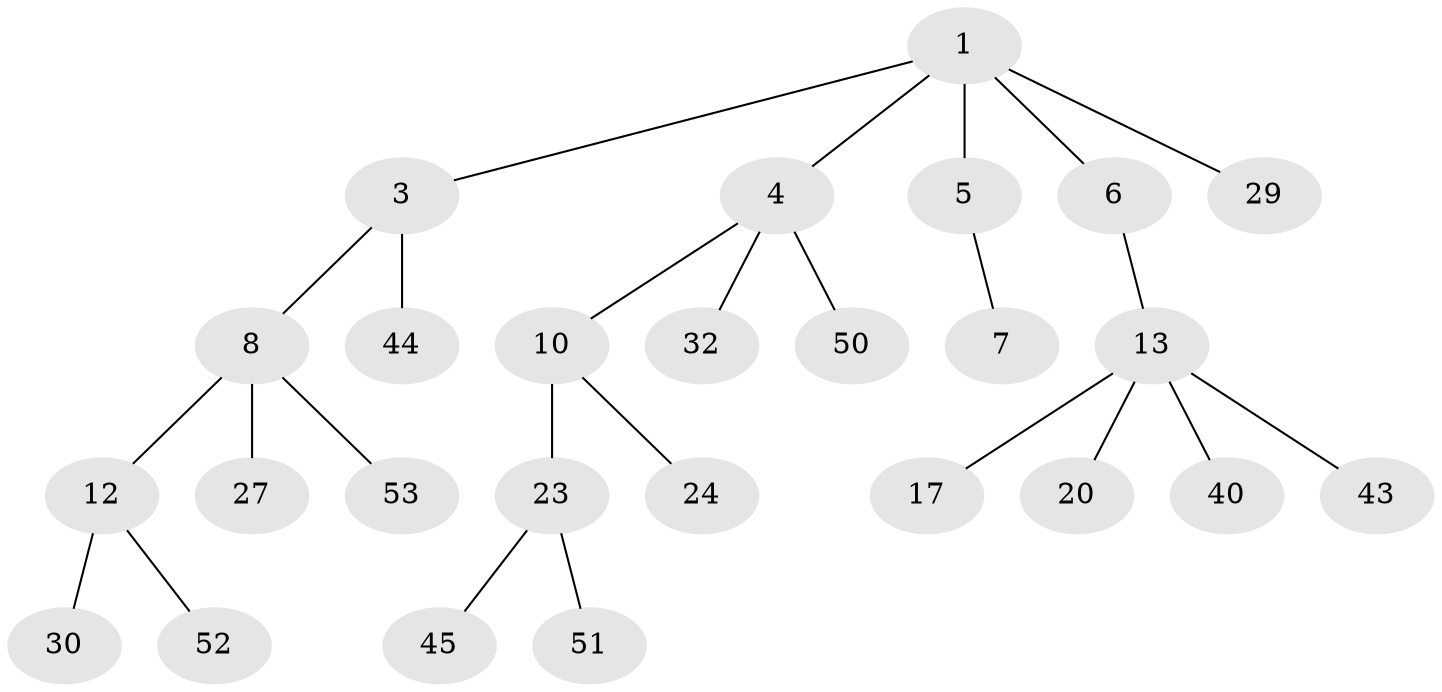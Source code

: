// original degree distribution, {2: 0.24528301886792453, 6: 0.05660377358490566, 4: 0.018867924528301886, 3: 0.11320754716981132, 5: 0.03773584905660377, 1: 0.5283018867924528}
// Generated by graph-tools (version 1.1) at 2025/19/03/04/25 18:19:03]
// undirected, 26 vertices, 25 edges
graph export_dot {
graph [start="1"]
  node [color=gray90,style=filled];
  1 [super="+2+11"];
  3 [super="+39+46+22+14"];
  4 [super="+38+9"];
  5;
  6 [super="+21"];
  7 [super="+26"];
  8 [super="+41"];
  10 [super="+19+16"];
  12 [super="+15"];
  13 [super="+28"];
  17;
  20;
  23 [super="+25+31"];
  24;
  27;
  29;
  30 [super="+33"];
  32;
  40;
  43 [super="+49"];
  44;
  45;
  50;
  51;
  52;
  53;
  1 -- 3;
  1 -- 4;
  1 -- 5;
  1 -- 6;
  1 -- 29;
  3 -- 8;
  3 -- 44;
  4 -- 10;
  4 -- 32;
  4 -- 50;
  5 -- 7;
  6 -- 13;
  8 -- 12;
  8 -- 27;
  8 -- 53;
  10 -- 23;
  10 -- 24;
  12 -- 30;
  12 -- 52;
  13 -- 17;
  13 -- 20;
  13 -- 40;
  13 -- 43;
  23 -- 51;
  23 -- 45;
}
